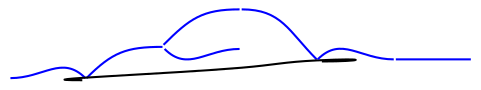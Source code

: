 digraph graph_curve_sample5 {
	graph [layout=dot overlap=false rankdir=LR ratio=fill splines=true]
	edge [color=blue dir=none weight=2]
	subgraph head {
		graph [layout=dot rank=source rankdir=LR]
		1 [label="" color=white height=0 image="C:\Users\57725\Desktop\work\component\I.png" shape=box width=0]
	}
	C1 [label="" color=white height=0 image="C:\Users\57725\Desktop\work\component\C.png" shape=box width=0]
	1:e -> C1:nw [color=blue]
	S1 [label="" color=white height=0 image="C:\Users\57725\Desktop\work\component\S.png" shape=box width=0]
	H1 [label="" color=white height=0 image="C:\Users\57725\Desktop\work\component\H.png" shape=box width=0]
	S1:ne -> H1:w [color=blue]
	H1 [label="" color=white height=0 image="C:\Users\57725\Desktop\work\component\H.png" shape=box width=0]
	T1 [label="" color=white height=0 image="C:\Users\57725\Desktop\work\component\T.png" shape=box width=0]
	H1:e -> T1:nw [color=blue]
	T1 [label="" color=white height=0 image="C:\Users\57725\Desktop\work\component\T.png" shape=box width=0]
	C1 [label="" color=white height=0 image="C:\Users\57725\Desktop\work\component\C.png" shape=box width=0]
	T1:e -> C1:w [color=black]
	T1 [label="" color=white height=0 image="C:\Users\57725\Desktop\work\component\T.png" shape=box width=0]
	H2 [label="" color=white height=0 image="C:\Users\57725\Desktop\work\component\H.png" shape=box width=0]
	T1:ne -> H2:w [color=blue]
	C1 [label="" color=white height=0 image="C:\Users\57725\Desktop\work\component\C.png" shape=box width=0]
	S1 [label="" color=white height=0 image="C:\Users\57725\Desktop\work\component\S.png" shape=box width=0]
	C1:ne -> S1:w [color=blue]
	S1 [label="" color=white height=0 image="C:\Users\57725\Desktop\work\component\S.png" shape=box width=0]
	N1 [label="" color=white height=0 image="C:\Users\57725\Desktop\work\component\N.png" shape=box width=0]
	S1:se -> N1:w [color=blue]
	subgraph tail {
		graph [layout=dot rank=sink rankdir=LR]
		2 [label="" color=white height=0 image="C:\Users\57725\Desktop\work\component\O.png" shape=box width=0]
	}
	H2:e -> 2:w
}
